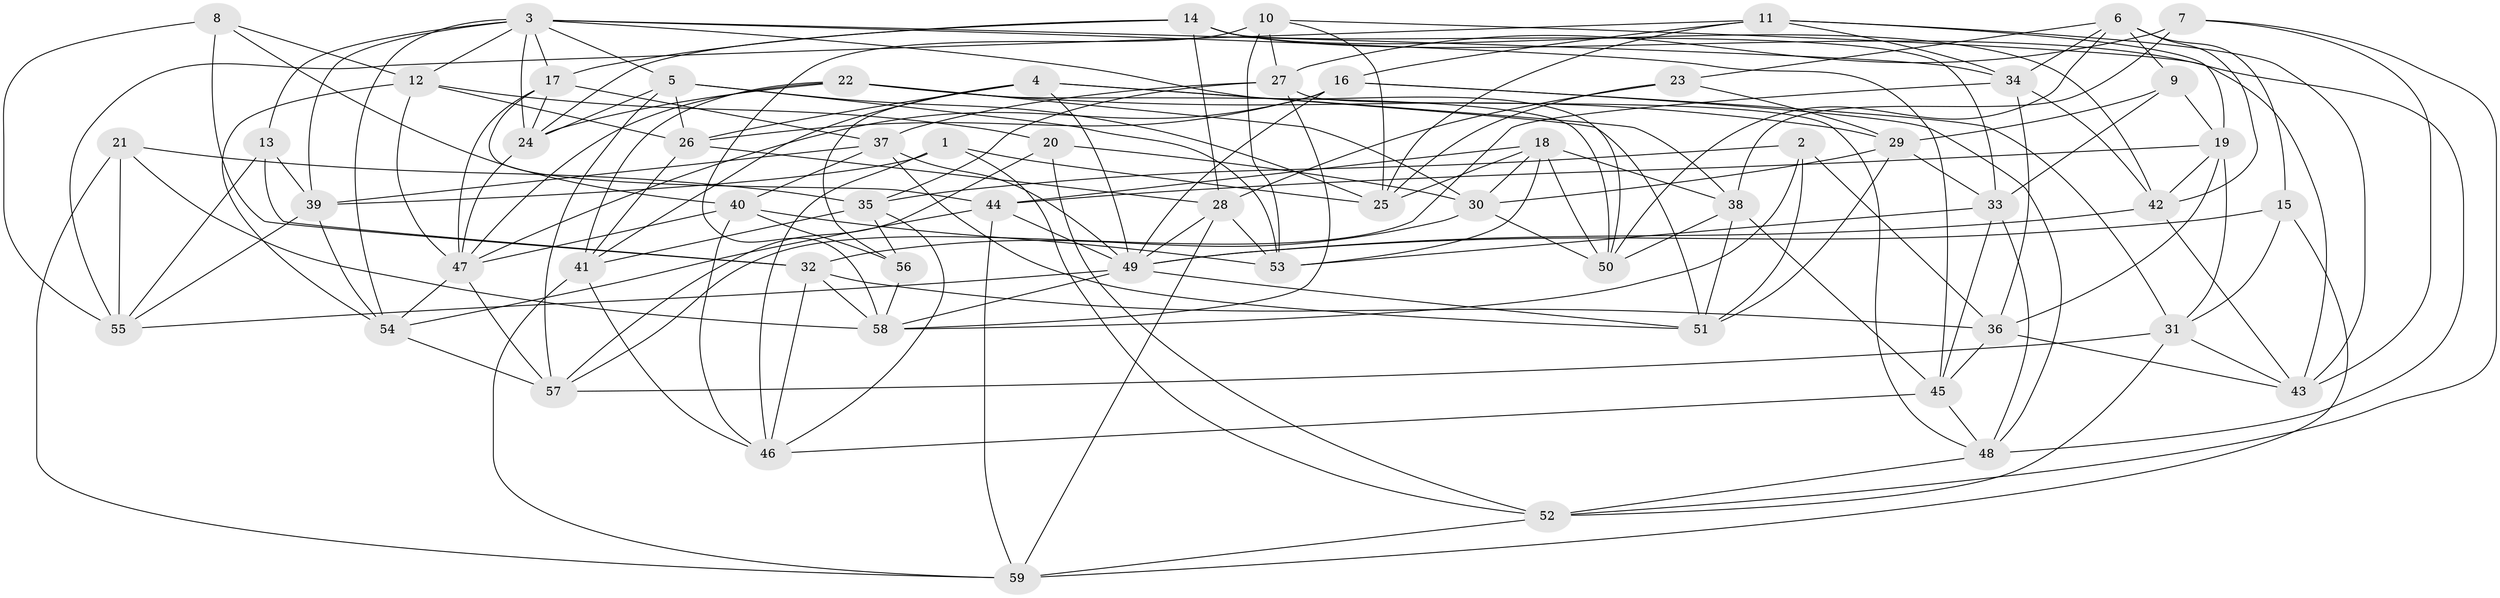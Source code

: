 // original degree distribution, {4: 1.0}
// Generated by graph-tools (version 1.1) at 2025/50/03/09/25 03:50:52]
// undirected, 59 vertices, 171 edges
graph export_dot {
graph [start="1"]
  node [color=gray90,style=filled];
  1;
  2;
  3;
  4;
  5;
  6;
  7;
  8;
  9;
  10;
  11;
  12;
  13;
  14;
  15;
  16;
  17;
  18;
  19;
  20;
  21;
  22;
  23;
  24;
  25;
  26;
  27;
  28;
  29;
  30;
  31;
  32;
  33;
  34;
  35;
  36;
  37;
  38;
  39;
  40;
  41;
  42;
  43;
  44;
  45;
  46;
  47;
  48;
  49;
  50;
  51;
  52;
  53;
  54;
  55;
  56;
  57;
  58;
  59;
  1 -- 25 [weight=1.0];
  1 -- 39 [weight=1.0];
  1 -- 46 [weight=1.0];
  1 -- 52 [weight=1.0];
  2 -- 35 [weight=1.0];
  2 -- 36 [weight=1.0];
  2 -- 51 [weight=1.0];
  2 -- 58 [weight=1.0];
  3 -- 5 [weight=1.0];
  3 -- 12 [weight=1.0];
  3 -- 13 [weight=1.0];
  3 -- 17 [weight=1.0];
  3 -- 24 [weight=1.0];
  3 -- 34 [weight=1.0];
  3 -- 39 [weight=1.0];
  3 -- 45 [weight=1.0];
  3 -- 50 [weight=1.0];
  3 -- 54 [weight=1.0];
  4 -- 26 [weight=1.0];
  4 -- 38 [weight=1.0];
  4 -- 41 [weight=1.0];
  4 -- 49 [weight=1.0];
  4 -- 51 [weight=1.0];
  4 -- 56 [weight=1.0];
  5 -- 24 [weight=1.0];
  5 -- 25 [weight=1.0];
  5 -- 26 [weight=1.0];
  5 -- 53 [weight=1.0];
  5 -- 57 [weight=1.0];
  6 -- 9 [weight=1.0];
  6 -- 15 [weight=1.0];
  6 -- 23 [weight=1.0];
  6 -- 34 [weight=1.0];
  6 -- 42 [weight=1.0];
  6 -- 50 [weight=1.0];
  7 -- 27 [weight=1.0];
  7 -- 38 [weight=1.0];
  7 -- 43 [weight=1.0];
  7 -- 52 [weight=1.0];
  8 -- 12 [weight=1.0];
  8 -- 32 [weight=1.0];
  8 -- 40 [weight=1.0];
  8 -- 55 [weight=1.0];
  9 -- 19 [weight=1.0];
  9 -- 29 [weight=1.0];
  9 -- 33 [weight=1.0];
  10 -- 25 [weight=1.0];
  10 -- 27 [weight=1.0];
  10 -- 43 [weight=1.0];
  10 -- 53 [weight=1.0];
  10 -- 58 [weight=2.0];
  11 -- 16 [weight=1.0];
  11 -- 19 [weight=1.0];
  11 -- 25 [weight=1.0];
  11 -- 34 [weight=1.0];
  11 -- 43 [weight=1.0];
  11 -- 55 [weight=1.0];
  12 -- 20 [weight=1.0];
  12 -- 26 [weight=1.0];
  12 -- 47 [weight=1.0];
  12 -- 54 [weight=1.0];
  13 -- 32 [weight=1.0];
  13 -- 39 [weight=1.0];
  13 -- 55 [weight=1.0];
  14 -- 17 [weight=1.0];
  14 -- 24 [weight=1.0];
  14 -- 28 [weight=1.0];
  14 -- 33 [weight=1.0];
  14 -- 42 [weight=1.0];
  14 -- 48 [weight=1.0];
  15 -- 31 [weight=1.0];
  15 -- 49 [weight=1.0];
  15 -- 59 [weight=1.0];
  16 -- 26 [weight=1.0];
  16 -- 31 [weight=1.0];
  16 -- 47 [weight=1.0];
  16 -- 48 [weight=1.0];
  16 -- 49 [weight=1.0];
  17 -- 24 [weight=1.0];
  17 -- 37 [weight=1.0];
  17 -- 44 [weight=1.0];
  17 -- 47 [weight=1.0];
  18 -- 25 [weight=1.0];
  18 -- 30 [weight=1.0];
  18 -- 38 [weight=1.0];
  18 -- 44 [weight=1.0];
  18 -- 50 [weight=1.0];
  18 -- 53 [weight=1.0];
  19 -- 31 [weight=1.0];
  19 -- 36 [weight=1.0];
  19 -- 42 [weight=1.0];
  19 -- 44 [weight=1.0];
  20 -- 30 [weight=1.0];
  20 -- 52 [weight=1.0];
  20 -- 57 [weight=1.0];
  21 -- 35 [weight=1.0];
  21 -- 55 [weight=1.0];
  21 -- 58 [weight=1.0];
  21 -- 59 [weight=1.0];
  22 -- 24 [weight=1.0];
  22 -- 29 [weight=1.0];
  22 -- 30 [weight=1.0];
  22 -- 41 [weight=1.0];
  22 -- 47 [weight=1.0];
  22 -- 50 [weight=1.0];
  23 -- 25 [weight=1.0];
  23 -- 28 [weight=1.0];
  23 -- 29 [weight=1.0];
  24 -- 47 [weight=1.0];
  26 -- 28 [weight=1.0];
  26 -- 41 [weight=1.0];
  27 -- 35 [weight=1.0];
  27 -- 37 [weight=1.0];
  27 -- 48 [weight=1.0];
  27 -- 58 [weight=1.0];
  28 -- 49 [weight=1.0];
  28 -- 53 [weight=1.0];
  28 -- 59 [weight=1.0];
  29 -- 30 [weight=1.0];
  29 -- 33 [weight=1.0];
  29 -- 51 [weight=1.0];
  30 -- 32 [weight=1.0];
  30 -- 50 [weight=1.0];
  31 -- 43 [weight=1.0];
  31 -- 52 [weight=1.0];
  31 -- 57 [weight=1.0];
  32 -- 36 [weight=1.0];
  32 -- 46 [weight=1.0];
  32 -- 58 [weight=1.0];
  33 -- 45 [weight=1.0];
  33 -- 48 [weight=1.0];
  33 -- 53 [weight=1.0];
  34 -- 36 [weight=1.0];
  34 -- 42 [weight=1.0];
  34 -- 57 [weight=1.0];
  35 -- 41 [weight=1.0];
  35 -- 46 [weight=1.0];
  35 -- 56 [weight=1.0];
  36 -- 43 [weight=1.0];
  36 -- 45 [weight=1.0];
  37 -- 39 [weight=1.0];
  37 -- 40 [weight=1.0];
  37 -- 49 [weight=1.0];
  37 -- 51 [weight=1.0];
  38 -- 45 [weight=1.0];
  38 -- 50 [weight=1.0];
  38 -- 51 [weight=1.0];
  39 -- 54 [weight=1.0];
  39 -- 55 [weight=1.0];
  40 -- 46 [weight=1.0];
  40 -- 47 [weight=1.0];
  40 -- 53 [weight=1.0];
  40 -- 56 [weight=1.0];
  41 -- 46 [weight=1.0];
  41 -- 59 [weight=1.0];
  42 -- 43 [weight=1.0];
  42 -- 49 [weight=1.0];
  44 -- 49 [weight=1.0];
  44 -- 54 [weight=1.0];
  44 -- 59 [weight=1.0];
  45 -- 46 [weight=1.0];
  45 -- 48 [weight=1.0];
  47 -- 54 [weight=1.0];
  47 -- 57 [weight=1.0];
  48 -- 52 [weight=1.0];
  49 -- 51 [weight=1.0];
  49 -- 55 [weight=1.0];
  49 -- 58 [weight=1.0];
  52 -- 59 [weight=1.0];
  54 -- 57 [weight=1.0];
  56 -- 58 [weight=1.0];
}
